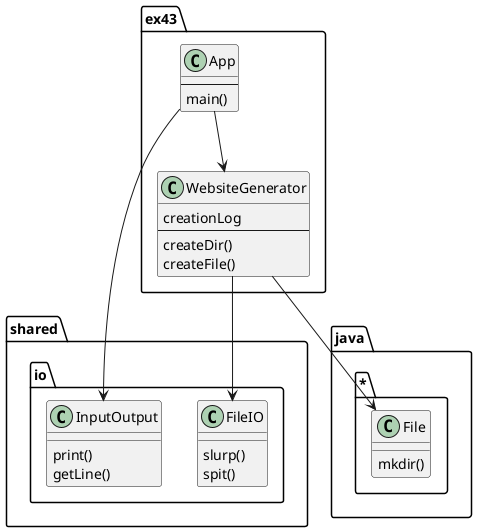 @startuml

package shared.io {
   class InputOutput {
      print()
      getLine()
   }

   class FileIO {
      slurp()
      spit()
   }
}

package java.* {
   class File {
      mkdir()
   }
}

package ex43 {
   class App {
      --
      main()
   }

   class WebsiteGenerator {
      creationLog
      --
      createDir()
      createFile()
   }
}


App --> InputOutput
App --> WebsiteGenerator

WebsiteGenerator --> FileIO
WebsiteGenerator --> File

@enduml